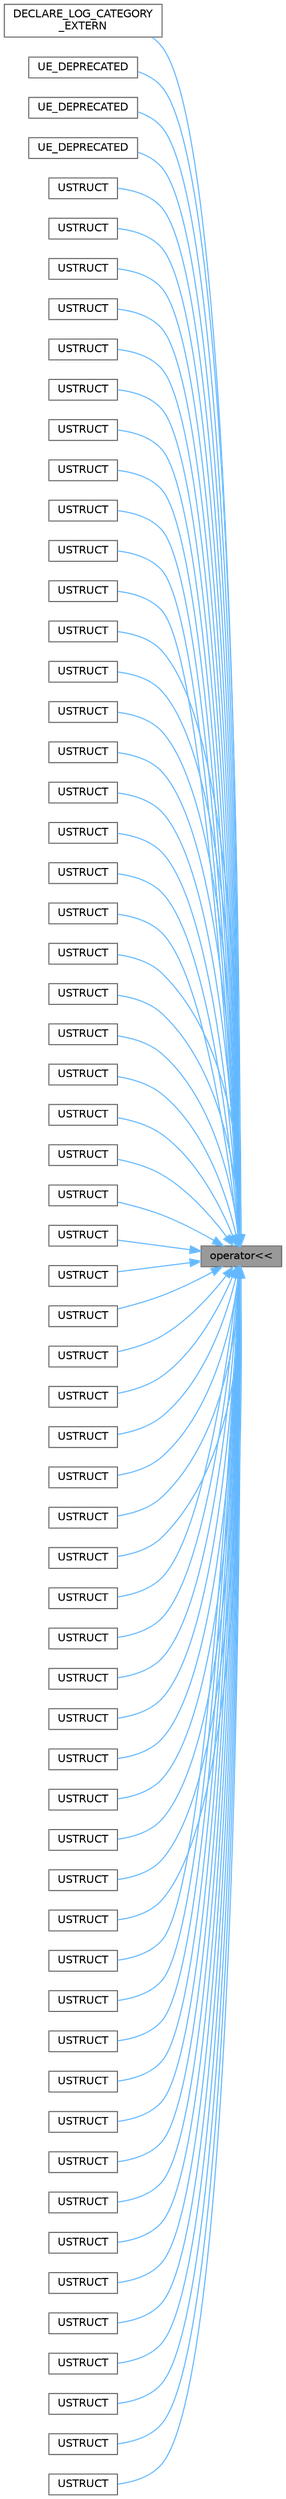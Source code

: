 digraph "operator&lt;&lt;"
{
 // INTERACTIVE_SVG=YES
 // LATEX_PDF_SIZE
  bgcolor="transparent";
  edge [fontname=Helvetica,fontsize=10,labelfontname=Helvetica,labelfontsize=10];
  node [fontname=Helvetica,fontsize=10,shape=box,height=0.2,width=0.4];
  rankdir="RL";
  Node1 [id="Node000001",label="operator\<\<",height=0.2,width=0.4,color="gray40", fillcolor="grey60", style="filled", fontcolor="black",tooltip=" "];
  Node1 -> Node2 [id="edge1_Node000001_Node000002",dir="back",color="steelblue1",style="solid",tooltip=" "];
  Node2 [id="Node000002",label="DECLARE_LOG_CATEGORY\l_EXTERN",height=0.2,width=0.4,color="grey40", fillcolor="white", style="filled",URL="$dc/dc2/WorldFolders_8h.html#abea3347c85c98b2d3d6fa64ee285ab1c",tooltip=" "];
  Node1 -> Node3 [id="edge2_Node000001_Node000003",dir="back",color="steelblue1",style="solid",tooltip=" "];
  Node3 [id="Node000003",label="UE_DEPRECATED",height=0.2,width=0.4,color="grey40", fillcolor="white", style="filled",URL="$d2/d4c/LiveLinkTypes_8h.html#a93584a0856457731097631644291ad73",tooltip=" "];
  Node1 -> Node4 [id="edge3_Node000001_Node000004",dir="back",color="steelblue1",style="solid",tooltip=" "];
  Node4 [id="Node000004",label="UE_DEPRECATED",height=0.2,width=0.4,color="grey40", fillcolor="white", style="filled",URL="$dd/d7e/StaticParameterSet_8h.html#aa8ead075f0a6897ca280d90b20f6539c",tooltip=" "];
  Node1 -> Node5 [id="edge4_Node000001_Node000005",dir="back",color="steelblue1",style="solid",tooltip=" "];
  Node5 [id="Node000005",label="UE_DEPRECATED",height=0.2,width=0.4,color="grey40", fillcolor="white", style="filled",URL="$d9/d77/ReplayTypes_8h.html#a7d135340d676d9bd137a4c9fea12a63f",tooltip=" "];
  Node1 -> Node6 [id="edge5_Node000001_Node000006",dir="back",color="steelblue1",style="solid",tooltip=" "];
  Node6 [id="Node000006",label="USTRUCT",height=0.2,width=0.4,color="grey40", fillcolor="white", style="filled",URL="$dc/d9e/WorldPartitionActorContainerID_8h.html#a55b846aa2fa8030d9bb71a16ecbce7a1",tooltip=" "];
  Node1 -> Node7 [id="edge6_Node000001_Node000007",dir="back",color="steelblue1",style="solid",tooltip=" "];
  Node7 [id="Node000007",label="USTRUCT",height=0.2,width=0.4,color="grey40", fillcolor="white", style="filled",URL="$df/d4b/ActorInstanceHandle_8h.html#aa6246881ed835fb78b4d883fd863a3fc",tooltip="Handle to a unique object."];
  Node1 -> Node8 [id="edge7_Node000001_Node000008",dir="back",color="steelblue1",style="solid",tooltip=" "];
  Node8 [id="Node000008",label="USTRUCT",height=0.2,width=0.4,color="grey40", fillcolor="white", style="filled",URL="$d6/d16/AttributeCurve_8h.html#aa4dfe46dddcdc3b0b5039b67023bdb89",tooltip=" "];
  Node1 -> Node9 [id="edge8_Node000001_Node000009",dir="back",color="steelblue1",style="solid",tooltip=" "];
  Node9 [id="Node000009",label="USTRUCT",height=0.2,width=0.4,color="grey40", fillcolor="white", style="filled",URL="$d2/d75/BoneReference_8h.html#a0f6d4b331d4755f6149a6a545932e56d",tooltip=" "];
  Node1 -> Node10 [id="edge9_Node000001_Node000010",dir="back",color="steelblue1",style="solid",tooltip=" "];
  Node10 [id="Node000010",label="USTRUCT",height=0.2,width=0.4,color="grey40", fillcolor="white", style="filled",URL="$d3/ddb/HierarchicalInstancedStaticMeshComponent_8h.html#a5bb0983a16b91400ae422bf0273ac19b",tooltip=" "];
  Node1 -> Node11 [id="edge10_Node000001_Node000011",dir="back",color="steelblue1",style="solid",tooltip=" "];
  Node11 [id="Node000011",label="USTRUCT",height=0.2,width=0.4,color="grey40", fillcolor="white", style="filled",URL="$d0/dc0/EdGraphNode_8h.html#ad31ccaf58234734ee79f660f393cd776",tooltip="Struct used to define information for terminal types, e.g."];
  Node1 -> Node12 [id="edge11_Node000001_Node000012",dir="back",color="steelblue1",style="solid",tooltip=" "];
  Node12 [id="Node000012",label="USTRUCT",height=0.2,width=0.4,color="grey40", fillcolor="white", style="filled",URL="$dd/d98/MeshTypes_8h.html#ac34174c361930af14adf112b56e7e2e4",tooltip=" "];
  Node1 -> Node13 [id="edge12_Node000001_Node000013",dir="back",color="steelblue1",style="solid",tooltip=" "];
  Node13 [id="Node000013",label="USTRUCT",height=0.2,width=0.4,color="grey40", fillcolor="white", style="filled",URL="$d8/dd1/Font_8h.html#a5364dd39dca51f2ab00e3535e98f3a60",tooltip="Enumerates supported font caching types."];
  Node1 -> Node14 [id="edge13_Node000001_Node000014",dir="back",color="steelblue1",style="solid",tooltip=" "];
  Node14 [id="Node000014",label="USTRUCT",height=0.2,width=0.4,color="grey40", fillcolor="white", style="filled",URL="$df/d09/CompositeFont_8h.html#a2e95fc457193dbc4d01d585901d9a296",tooltip="Payload data describing an individual font in a typeface."];
  Node1 -> Node15 [id="edge14_Node000001_Node000015",dir="back",color="steelblue1",style="solid",tooltip=" "];
  Node15 [id="Node000015",label="USTRUCT",height=0.2,width=0.4,color="grey40", fillcolor="white", style="filled",URL="$dc/d99/GameplayAbilitySpecHandle_8h.html#a037611dcc701e7cb274af57493c7657c",tooltip="This file exists in addition so that GameplayEffect.h can use FGameplayAbilitySpec without having to ..."];
  Node1 -> Node16 [id="edge15_Node000001_Node000016",dir="back",color="steelblue1",style="solid",tooltip=" "];
  Node16 [id="Node000016",label="USTRUCT",height=0.2,width=0.4,color="grey40", fillcolor="white", style="filled",URL="$dc/d90/Brush_8h.html#afbfc64dca8d975711c0e0a419438af90",tooltip=" "];
  Node1 -> Node17 [id="edge16_Node000001_Node000017",dir="back",color="steelblue1",style="solid",tooltip=" "];
  Node17 [id="Node000017",label="USTRUCT",height=0.2,width=0.4,color="grey40", fillcolor="white", style="filled",URL="$da/d88/InputSettings_8h.html#ad2efd11102c37a3889066ce3a13168c6",tooltip="What is the primary use of an input device type?"];
  Node1 -> Node18 [id="edge17_Node000001_Node000018",dir="back",color="steelblue1",style="solid",tooltip=" "];
  Node18 [id="Node000018",label="USTRUCT",height=0.2,width=0.4,color="grey40", fillcolor="white", style="filled",URL="$da/d92/LandscapeEdgeFixup_8h.html#a9d9e464252e0de20a4f92d184764b05d",tooltip="The snapshots contain a copy of the heightmap edge texels (both height and normal info)."];
  Node1 -> Node19 [id="edge18_Node000001_Node000019",dir="back",color="steelblue1",style="solid",tooltip=" "];
  Node19 [id="Node000019",label="USTRUCT",height=0.2,width=0.4,color="grey40", fillcolor="white", style="filled",URL="$d8/d5d/InstancedStaticMeshComponent_8h.html#aad7a92bb292c33966819524899172a94",tooltip="Used to store lightmap data during RerunConstructionScripts."];
  Node1 -> Node20 [id="edge19_Node000001_Node000020",dir="back",color="steelblue1",style="solid",tooltip=" "];
  Node20 [id="Node000020",label="USTRUCT",height=0.2,width=0.4,color="grey40", fillcolor="white", style="filled",URL="$da/d21/KeyHandle_8h.html#aa1797e4af9415aba1f33568baff9b499",tooltip="Represents a mapping of key handles to key index that may be serialized."];
  Node1 -> Node21 [id="edge20_Node000001_Node000021",dir="back",color="steelblue1",style="solid",tooltip=" "];
  Node21 [id="Node000021",label="USTRUCT",height=0.2,width=0.4,color="grey40", fillcolor="white", style="filled",URL="$d1/de7/LevelSequenceLegacyObjectReference_8h.html#aed3fae0138ca25ec14d77659b0462bb3",tooltip="Legacy method by which objects were referenced within a level sequence."];
  Node1 -> Node22 [id="edge21_Node000001_Node000022",dir="back",color="steelblue1",style="solid",tooltip=" "];
  Node22 [id="Node000022",label="USTRUCT",height=0.2,width=0.4,color="grey40", fillcolor="white", style="filled",URL="$dd/d5b/World_8h.html#a3efa67ad6d9b904a5e76c7fc506fb68d",tooltip="Saved editor viewport state information."];
  Node1 -> Node23 [id="edge22_Node000001_Node000023",dir="back",color="steelblue1",style="solid",tooltip=" "];
  Node23 [id="Node000023",label="USTRUCT",height=0.2,width=0.4,color="grey40", fillcolor="white", style="filled",URL="$d2/d4c/LiveLinkTypes_8h.html#a08af42d84059b78e627820471994f7ee",tooltip="Base data structure for each frame coming in for a subject."];
  Node1 -> Node24 [id="edge23_Node000001_Node000024",dir="back",color="steelblue1",style="solid",tooltip=" "];
  Node24 [id="Node000024",label="USTRUCT",height=0.2,width=0.4,color="grey40", fillcolor="white", style="filled",URL="$dc/d31/MaterialTypes_8h.html#ac3bc8b440ba08552e54b7e784c0a607a",tooltip=" "];
  Node1 -> Node25 [id="edge24_Node000001_Node000025",dir="back",color="steelblue1",style="solid",tooltip=" "];
  Node25 [id="Node000025",label="USTRUCT",height=0.2,width=0.4,color="grey40", fillcolor="white", style="filled",URL="$d0/d98/MaterialBillboardComponent_8h.html#a7a52e81ee9ebd10166bb25071eb9f454",tooltip=" "];
  Node1 -> Node26 [id="edge25_Node000001_Node000026",dir="back",color="steelblue1",style="solid",tooltip=" "];
  Node26 [id="Node000026",label="USTRUCT",height=0.2,width=0.4,color="grey40", fillcolor="white", style="filled",URL="$da/dc7/MeshUVChannelInfo_8h.html#af9fe05edd6498fa79b97a29aeb7d7373",tooltip="The world size for each texcoord mapping."];
  Node1 -> Node27 [id="edge26_Node000001_Node000027",dir="back",color="steelblue1",style="solid",tooltip=" "];
  Node27 [id="Node000027",label="USTRUCT",height=0.2,width=0.4,color="grey40", fillcolor="white", style="filled",URL="$d3/d7d/MovieSceneDoubleChannel_8h.html#a3efbf1556f8e81643abb63e32da0d003",tooltip=" "];
  Node1 -> Node28 [id="edge27_Node000001_Node000028",dir="back",color="steelblue1",style="solid",tooltip=" "];
  Node28 [id="Node000028",label="USTRUCT",height=0.2,width=0.4,color="grey40", fillcolor="white", style="filled",URL="$dc/d93/MovieSceneEvaluationKey_8h.html#a276c6e3f0ebfac12a5f86cfcc0f812e5",tooltip="Keyable struct that represents a particular entity within an evaluation template (either a section/te..."];
  Node1 -> Node29 [id="edge28_Node000001_Node000029",dir="back",color="steelblue1",style="solid",tooltip=" "];
  Node29 [id="Node000029",label="USTRUCT",height=0.2,width=0.4,color="grey40", fillcolor="white", style="filled",URL="$d6/dc4/MovieSceneEventSection_8h.html#ab2849abd9d1a276dd1fd32fcb2177aad",tooltip=" "];
  Node1 -> Node30 [id="edge29_Node000001_Node000030",dir="back",color="steelblue1",style="solid",tooltip=" "];
  Node30 [id="Node000030",label="USTRUCT",height=0.2,width=0.4,color="grey40", fillcolor="white", style="filled",URL="$d9/d9e/MovieSceneFloatChannel_8h.html#a63218da1b5c6b65abd8c1000edb6c16e",tooltip=" "];
  Node1 -> Node31 [id="edge30_Node000001_Node000031",dir="back",color="steelblue1",style="solid",tooltip=" "];
  Node31 [id="Node000031",label="USTRUCT",height=0.2,width=0.4,color="grey40", fillcolor="white", style="filled",URL="$dd/d34/MovieSceneSegment_8h.html#a59d9cac10b908fdcb0ba0fbbbbb7f133",tooltip="A unique identifier for a segment within a FMovieSceneEvaluationTrackSegments container."];
  Node1 -> Node32 [id="edge31_Node000001_Node000032",dir="back",color="steelblue1",style="solid",tooltip=" "];
  Node32 [id="Node000032",label="USTRUCT",height=0.2,width=0.4,color="grey40", fillcolor="white", style="filled",URL="$de/d78/MovieSceneSequenceID_8h.html#ac5e93702a8e0988c9c07f73676feb81a",tooltip=" "];
  Node1 -> Node33 [id="edge32_Node000001_Node000033",dir="back",color="steelblue1",style="solid",tooltip=" "];
  Node33 [id="Node000033",label="USTRUCT",height=0.2,width=0.4,color="grey40", fillcolor="white", style="filled",URL="$d2/db2/MovieSceneCurveChannelCommon_8h.html#a3f306ae0c6149c9416ed58455d5e148c",tooltip="Tangents for curve channel control points."];
  Node1 -> Node34 [id="edge33_Node000001_Node000034",dir="back",color="steelblue1",style="solid",tooltip=" "];
  Node34 [id="Node000034",label="USTRUCT",height=0.2,width=0.4,color="grey40", fillcolor="white", style="filled",URL="$dd/db8/MovieSceneTrackIdentifier_8h.html#a85b0e68e26216c99cba7f75777cf53b5",tooltip=" "];
  Node1 -> Node35 [id="edge34_Node000001_Node000035",dir="back",color="steelblue1",style="solid",tooltip=" "];
  Node35 [id="Node000035",label="USTRUCT",height=0.2,width=0.4,color="grey40", fillcolor="white", style="filled",URL="$db/d1e/NameCurve_8h.html#aeb4422089f7be2c4903a0f46733aceb5",tooltip="One key in a curve of FNames."];
  Node1 -> Node36 [id="edge35_Node000001_Node000036",dir="back",color="steelblue1",style="solid",tooltip=" "];
  Node36 [id="Node000036",label="USTRUCT",height=0.2,width=0.4,color="grey40", fillcolor="white", style="filled",URL="$da/daf/StaticMeshComponent_8h.html#aa953ca8a3339a170186060a41e4fa392",tooltip="Cached vertex information at the time the mesh was painted."];
  Node1 -> Node37 [id="edge36_Node000001_Node000037",dir="back",color="steelblue1",style="solid",tooltip=" "];
  Node37 [id="Node000037",label="USTRUCT",height=0.2,width=0.4,color="grey40", fillcolor="white", style="filled",URL="$d7/dc7/ParticleSystemReplay_8h.html#aa90cb506c6ea4d2c321699391f140dcc",tooltip="A single frame within this replay."];
  Node1 -> Node38 [id="edge37_Node000001_Node000038",dir="back",color="steelblue1",style="solid",tooltip=" "];
  Node38 [id="Node000038",label="USTRUCT",height=0.2,width=0.4,color="grey40", fillcolor="white", style="filled",URL="$da/d54/InstanceDataTypes_8h.html#adcce3cc24a04487ef6d900ef40b663e4",tooltip="ID of an instance within a primitive, persistent for the lifetime of the instance."];
  Node1 -> Node39 [id="edge38_Node000001_Node000039",dir="back",color="steelblue1",style="solid",tooltip=" "];
  Node39 [id="Node000039",label="USTRUCT",height=0.2,width=0.4,color="grey40", fillcolor="white", style="filled",URL="$de/d60/StructUtils_2PropertyBag_8h.html#a9aac7e39ee773e427b868b987e9dc381",tooltip="Helper to manage container types, with nested container support."];
  Node1 -> Node40 [id="edge39_Node000001_Node000040",dir="back",color="steelblue1",style="solid",tooltip=" "];
  Node40 [id="Node000040",label="USTRUCT",height=0.2,width=0.4,color="grey40", fillcolor="white", style="filled",URL="$d2/d61/RichCurve_8h.html#a69d9ac8d0e5d596fbdf68c9e83e04638",tooltip="If using RCIM_Cubic, this enum describes how the tangents should be controlled in editor."];
  Node1 -> Node41 [id="edge40_Node000001_Node000041",dir="back",color="steelblue1",style="solid",tooltip=" "];
  Node41 [id="Node000041",label="USTRUCT",height=0.2,width=0.4,color="grey40", fillcolor="white", style="filled",URL="$d1/dd5/RigVMMemoryStorage_8h.html#a82c87da731ae1ea7b3c90e28518f9c12",tooltip="Lazy execution."];
  Node1 -> Node42 [id="edge41_Node000001_Node000042",dir="back",color="steelblue1",style="solid",tooltip=" "];
  Node42 [id="Node000042",label="USTRUCT",height=0.2,width=0.4,color="grey40", fillcolor="white", style="filled",URL="$d1/db1/RigVMGraphFunctionDefinition_8h.html#a5cc6a9c2bf5ca9232e1162a8b1d8e3e3",tooltip=" "];
  Node1 -> Node43 [id="edge42_Node000001_Node000043",dir="back",color="steelblue1",style="solid",tooltip=" "];
  Node43 [id="Node000043",label="USTRUCT",height=0.2,width=0.4,color="grey40", fillcolor="white", style="filled",URL="$d9/dd3/RigVMGraphFunctionHost_8h.html#ac18ac9a6f6c0b69f0ebf37fed4e21b82",tooltip=" "];
  Node1 -> Node44 [id="edge43_Node000001_Node000044",dir="back",color="steelblue1",style="solid",tooltip=" "];
  Node44 [id="Node000044",label="USTRUCT",height=0.2,width=0.4,color="grey40", fillcolor="white", style="filled",URL="$d3/d81/RigVMObjectArchive_8h.html#a591f060bafbc12a1919047e1bec961e2",tooltip=" "];
  Node1 -> Node45 [id="edge44_Node000001_Node000045",dir="back",color="steelblue1",style="solid",tooltip=" "];
  Node45 [id="Node000045",label="USTRUCT",height=0.2,width=0.4,color="grey40", fillcolor="white", style="filled",URL="$d0/d5e/RigVM_8h.html#afde09c558b31376c5e391a660228741b",tooltip="The RigVMParameter define an input or output of the RigVM."];
  Node1 -> Node46 [id="edge45_Node000001_Node000046",dir="back",color="steelblue1",style="solid",tooltip=" "];
  Node46 [id="Node000046",label="USTRUCT",height=0.2,width=0.4,color="grey40", fillcolor="white", style="filled",URL="$dd/d3b/RigVMNodeLayout_8h.html#a9de77cda324679996d5a5a5d39ab379d",tooltip=" "];
  Node1 -> Node47 [id="edge46_Node000001_Node000047",dir="back",color="steelblue1",style="solid",tooltip=" "];
  Node47 [id="Node000047",label="USTRUCT",height=0.2,width=0.4,color="grey40", fillcolor="white", style="filled",URL="$dd/da1/RigVMMemoryDeprecated_8h.html#abada6ba8157b92919b55837930fe5f50",tooltip="The type of register within the memory."];
  Node1 -> Node48 [id="edge47_Node000001_Node000048",dir="back",color="steelblue1",style="solid",tooltip=" "];
  Node48 [id="Node000048",label="USTRUCT",height=0.2,width=0.4,color="grey40", fillcolor="white", style="filled",URL="$d5/d03/RigVMVariant_8h.html#a9ae8e8f1fbaf2f0f36b5bf10a1461e3b",tooltip=" "];
  Node1 -> Node49 [id="edge48_Node000001_Node000049",dir="back",color="steelblue1",style="solid",tooltip=" "];
  Node49 [id="Node000049",label="USTRUCT",height=0.2,width=0.4,color="grey40", fillcolor="white", style="filled",URL="$da/deb/SimpleCurve_8h.html#a2e88187b37f0afdd82d13e3ff3bb7fa7",tooltip="One key in a rich, editable float curve."];
  Node1 -> Node50 [id="edge49_Node000001_Node000050",dir="back",color="steelblue1",style="solid",tooltip=" "];
  Node50 [id="Node000050",label="USTRUCT",height=0.2,width=0.4,color="grey40", fillcolor="white", style="filled",URL="$dc/dea/SkinnedAssetCommon_8h.html#aed6e4eca6c273c86a927b23552c4eaa4",tooltip="Struct containing information for a particular LOD level, such as materials and info for when to use ..."];
  Node1 -> Node51 [id="edge50_Node000001_Node000051",dir="back",color="steelblue1",style="solid",tooltip=" "];
  Node51 [id="Node000051",label="USTRUCT",height=0.2,width=0.4,color="grey40", fillcolor="white", style="filled",URL="$d3/dc3/SkeletalMeshSampling_8h.html#a67a031f92c7dad68fb967cc9ce5cc43a",tooltip="Built data for sampling a single region of a skeletal mesh."];
  Node1 -> Node52 [id="edge51_Node000001_Node000052",dir="back",color="steelblue1",style="solid",tooltip=" "];
  Node52 [id="Node000052",label="USTRUCT",height=0.2,width=0.4,color="grey40", fillcolor="white", style="filled",URL="$d7/da7/InstancedSkinnedMeshComponent_8h.html#a6453ceaad156c043a82a0d6260559e84",tooltip=" "];
  Node1 -> Node53 [id="edge52_Node000001_Node000053",dir="back",color="steelblue1",style="solid",tooltip=" "];
  Node53 [id="Node000053",label="USTRUCT",height=0.2,width=0.4,color="grey40", fillcolor="white", style="filled",URL="$da/d84/SmartName_8h.html#aa10701cccdab22601623f02f0561fcac",tooltip=" "];
  Node1 -> Node54 [id="edge53_Node000001_Node000054",dir="back",color="steelblue1",style="solid",tooltip=" "];
  Node54 [id="Node000054",label="USTRUCT",height=0.2,width=0.4,color="grey40", fillcolor="white", style="filled",URL="$d0/df9/SoundClass_8h.html#aa7ee0f180b557c4e1cebdad1faed77cd",tooltip="Structure containing configurable properties of a sound class."];
  Node1 -> Node55 [id="edge54_Node000001_Node000055",dir="back",color="steelblue1",style="solid",tooltip=" "];
  Node55 [id="Node000055",label="USTRUCT",height=0.2,width=0.4,color="grey40", fillcolor="white", style="filled",URL="$d8/d0b/SoundCue_8h.html#aa36110c8e94923b534e917f31616d87a",tooltip=" "];
  Node1 -> Node56 [id="edge55_Node000001_Node000056",dir="back",color="steelblue1",style="solid",tooltip=" "];
  Node56 [id="Node000056",label="USTRUCT",height=0.2,width=0.4,color="grey40", fillcolor="white", style="filled",URL="$dc/d67/Spline_8h.html#acf62bb4cb0f573496c73130979a1ed08",tooltip="A general purpose, reflected spline."];
  Node1 -> Node57 [id="edge56_Node000001_Node000057",dir="back",color="steelblue1",style="solid",tooltip=" "];
  Node57 [id="Node000057",label="USTRUCT",height=0.2,width=0.4,color="grey40", fillcolor="white", style="filled",URL="$d0/ddc/StaticMeshComponentLODInfo_8h.html#a6c3ae03daf05d9eb04f483fabcf8e35e",tooltip=" "];
  Node1 -> Node58 [id="edge57_Node000001_Node000058",dir="back",color="steelblue1",style="solid",tooltip=" "];
  Node58 [id="Node000058",label="USTRUCT",height=0.2,width=0.4,color="grey40", fillcolor="white", style="filled",URL="$dc/d8f/StaticMesh_8h.html#a132b7db1d1f7a6c355fbf27d56cba039",tooltip="Optimization settings used to simplify mesh LODs."];
  Node1 -> Node59 [id="edge58_Node000001_Node000059",dir="back",color="steelblue1",style="solid",tooltip=" "];
  Node59 [id="Node000059",label="USTRUCT",height=0.2,width=0.4,color="grey40", fillcolor="white", style="filled",URL="$dd/d7e/StaticParameterSet_8h.html#a3723a0871ed6abf7ffcba719132c0dcf",tooltip="Base parameter properties."];
  Node1 -> Node60 [id="edge59_Node000001_Node000060",dir="back",color="steelblue1",style="solid",tooltip=" "];
  Node60 [id="Node000060",label="USTRUCT",height=0.2,width=0.4,color="grey40", fillcolor="white", style="filled",URL="$db/d1b/StringCurve_8h.html#a1585326ea651b26c6d184a48a1ce1d37",tooltip="One key in a curve of FStrings."];
  Node1 -> Node61 [id="edge60_Node000001_Node000061",dir="back",color="steelblue1",style="solid",tooltip=" "];
  Node61 [id="Node000061",label="USTRUCT",height=0.2,width=0.4,color="grey40", fillcolor="white", style="filled",URL="$dd/d63/K2Node__EditablePinBase_8h.html#afe3f0e89a413e2530ecbc37aaf35cbb8",tooltip=" "];
  Node1 -> Node62 [id="edge61_Node000001_Node000062",dir="back",color="steelblue1",style="solid",tooltip=" "];
  Node62 [id="Node000062",label="USTRUCT",height=0.2,width=0.4,color="grey40", fillcolor="white", style="filled",URL="$dd/dcf/WorldPartitionActorFilter_8h.html#a812b53d57a09c263ac5afb116b2ed64e",tooltip=" "];
  Node1 -> Node63 [id="edge62_Node000001_Node000063",dir="back",color="steelblue1",style="solid",tooltip=" "];
  Node63 [id="Node000063",label="USTRUCT",height=0.2,width=0.4,color="grey40", fillcolor="white", style="filled",URL="$d1/d5c/GameplayTagContainer_8h.html#ae55e4392e5a906b708243ac127354deb",tooltip="A single gameplay tag, which represents a hierarchical name of the form x.y that is registered in the..."];
}
